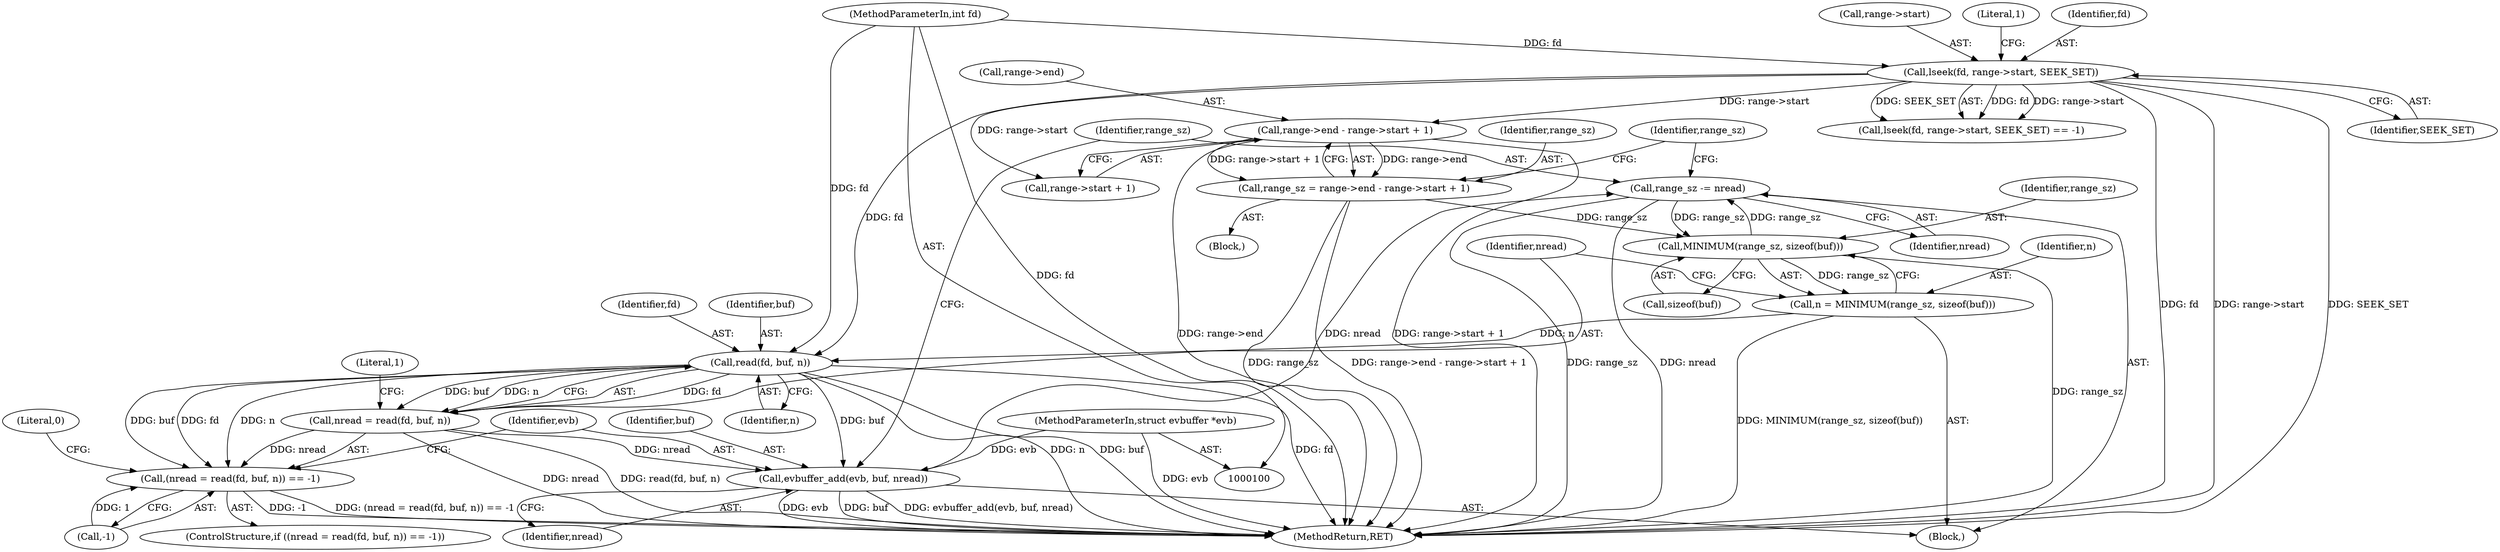 digraph "1_src_142cfc82b932bc211218fbd7bdda8c7ce83f19df@API" {
"1000157" [label="(Call,range_sz -= nread)"];
"1000153" [label="(Call,evbuffer_add(evb, buf, nread))"];
"1000102" [label="(MethodParameterIn,struct evbuffer *evb)"];
"1000145" [label="(Call,read(fd, buf, n))"];
"1000111" [label="(Call,lseek(fd, range->start, SEEK_SET))"];
"1000101" [label="(MethodParameterIn,int fd)"];
"1000135" [label="(Call,n = MINIMUM(range_sz, sizeof(buf)))"];
"1000137" [label="(Call,MINIMUM(range_sz, sizeof(buf)))"];
"1000157" [label="(Call,range_sz -= nread)"];
"1000121" [label="(Call,range_sz = range->end - range->start + 1)"];
"1000123" [label="(Call,range->end - range->start + 1)"];
"1000143" [label="(Call,nread = read(fd, buf, n))"];
"1000142" [label="(Call,(nread = read(fd, buf, n)) == -1)"];
"1000133" [label="(Identifier,range_sz)"];
"1000143" [label="(Call,nread = read(fd, buf, n))"];
"1000116" [label="(Identifier,SEEK_SET)"];
"1000124" [label="(Call,range->end)"];
"1000156" [label="(Identifier,nread)"];
"1000137" [label="(Call,MINIMUM(range_sz, sizeof(buf)))"];
"1000150" [label="(Literal,1)"];
"1000141" [label="(ControlStructure,if ((nread = read(fd, buf, n)) == -1))"];
"1000134" [label="(Block,)"];
"1000118" [label="(Literal,1)"];
"1000123" [label="(Call,range->end - range->start + 1)"];
"1000155" [label="(Identifier,buf)"];
"1000152" [label="(Literal,0)"];
"1000159" [label="(Identifier,nread)"];
"1000142" [label="(Call,(nread = read(fd, buf, n)) == -1)"];
"1000110" [label="(Call,lseek(fd, range->start, SEEK_SET) == -1)"];
"1000162" [label="(MethodReturn,RET)"];
"1000145" [label="(Call,read(fd, buf, n))"];
"1000138" [label="(Identifier,range_sz)"];
"1000157" [label="(Call,range_sz -= nread)"];
"1000127" [label="(Call,range->start + 1)"];
"1000144" [label="(Identifier,nread)"];
"1000135" [label="(Call,n = MINIMUM(range_sz, sizeof(buf)))"];
"1000146" [label="(Identifier,fd)"];
"1000121" [label="(Call,range_sz = range->end - range->start + 1)"];
"1000112" [label="(Identifier,fd)"];
"1000111" [label="(Call,lseek(fd, range->start, SEEK_SET))"];
"1000101" [label="(MethodParameterIn,int fd)"];
"1000139" [label="(Call,sizeof(buf))"];
"1000158" [label="(Identifier,range_sz)"];
"1000148" [label="(Identifier,n)"];
"1000102" [label="(MethodParameterIn,struct evbuffer *evb)"];
"1000153" [label="(Call,evbuffer_add(evb, buf, nread))"];
"1000113" [label="(Call,range->start)"];
"1000149" [label="(Call,-1)"];
"1000154" [label="(Identifier,evb)"];
"1000122" [label="(Identifier,range_sz)"];
"1000147" [label="(Identifier,buf)"];
"1000104" [label="(Block,)"];
"1000136" [label="(Identifier,n)"];
"1000157" -> "1000134"  [label="AST: "];
"1000157" -> "1000159"  [label="CFG: "];
"1000158" -> "1000157"  [label="AST: "];
"1000159" -> "1000157"  [label="AST: "];
"1000133" -> "1000157"  [label="CFG: "];
"1000157" -> "1000162"  [label="DDG: nread"];
"1000157" -> "1000162"  [label="DDG: range_sz"];
"1000157" -> "1000137"  [label="DDG: range_sz"];
"1000153" -> "1000157"  [label="DDG: nread"];
"1000137" -> "1000157"  [label="DDG: range_sz"];
"1000153" -> "1000134"  [label="AST: "];
"1000153" -> "1000156"  [label="CFG: "];
"1000154" -> "1000153"  [label="AST: "];
"1000155" -> "1000153"  [label="AST: "];
"1000156" -> "1000153"  [label="AST: "];
"1000158" -> "1000153"  [label="CFG: "];
"1000153" -> "1000162"  [label="DDG: evb"];
"1000153" -> "1000162"  [label="DDG: buf"];
"1000153" -> "1000162"  [label="DDG: evbuffer_add(evb, buf, nread)"];
"1000102" -> "1000153"  [label="DDG: evb"];
"1000145" -> "1000153"  [label="DDG: buf"];
"1000143" -> "1000153"  [label="DDG: nread"];
"1000102" -> "1000100"  [label="AST: "];
"1000102" -> "1000162"  [label="DDG: evb"];
"1000145" -> "1000143"  [label="AST: "];
"1000145" -> "1000148"  [label="CFG: "];
"1000146" -> "1000145"  [label="AST: "];
"1000147" -> "1000145"  [label="AST: "];
"1000148" -> "1000145"  [label="AST: "];
"1000143" -> "1000145"  [label="CFG: "];
"1000145" -> "1000162"  [label="DDG: fd"];
"1000145" -> "1000162"  [label="DDG: n"];
"1000145" -> "1000162"  [label="DDG: buf"];
"1000145" -> "1000142"  [label="DDG: fd"];
"1000145" -> "1000142"  [label="DDG: buf"];
"1000145" -> "1000142"  [label="DDG: n"];
"1000145" -> "1000143"  [label="DDG: fd"];
"1000145" -> "1000143"  [label="DDG: buf"];
"1000145" -> "1000143"  [label="DDG: n"];
"1000111" -> "1000145"  [label="DDG: fd"];
"1000101" -> "1000145"  [label="DDG: fd"];
"1000135" -> "1000145"  [label="DDG: n"];
"1000111" -> "1000110"  [label="AST: "];
"1000111" -> "1000116"  [label="CFG: "];
"1000112" -> "1000111"  [label="AST: "];
"1000113" -> "1000111"  [label="AST: "];
"1000116" -> "1000111"  [label="AST: "];
"1000118" -> "1000111"  [label="CFG: "];
"1000111" -> "1000162"  [label="DDG: fd"];
"1000111" -> "1000162"  [label="DDG: range->start"];
"1000111" -> "1000162"  [label="DDG: SEEK_SET"];
"1000111" -> "1000110"  [label="DDG: fd"];
"1000111" -> "1000110"  [label="DDG: range->start"];
"1000111" -> "1000110"  [label="DDG: SEEK_SET"];
"1000101" -> "1000111"  [label="DDG: fd"];
"1000111" -> "1000123"  [label="DDG: range->start"];
"1000111" -> "1000127"  [label="DDG: range->start"];
"1000101" -> "1000100"  [label="AST: "];
"1000101" -> "1000162"  [label="DDG: fd"];
"1000135" -> "1000134"  [label="AST: "];
"1000135" -> "1000137"  [label="CFG: "];
"1000136" -> "1000135"  [label="AST: "];
"1000137" -> "1000135"  [label="AST: "];
"1000144" -> "1000135"  [label="CFG: "];
"1000135" -> "1000162"  [label="DDG: MINIMUM(range_sz, sizeof(buf))"];
"1000137" -> "1000135"  [label="DDG: range_sz"];
"1000137" -> "1000139"  [label="CFG: "];
"1000138" -> "1000137"  [label="AST: "];
"1000139" -> "1000137"  [label="AST: "];
"1000137" -> "1000162"  [label="DDG: range_sz"];
"1000121" -> "1000137"  [label="DDG: range_sz"];
"1000121" -> "1000104"  [label="AST: "];
"1000121" -> "1000123"  [label="CFG: "];
"1000122" -> "1000121"  [label="AST: "];
"1000123" -> "1000121"  [label="AST: "];
"1000133" -> "1000121"  [label="CFG: "];
"1000121" -> "1000162"  [label="DDG: range->end - range->start + 1"];
"1000121" -> "1000162"  [label="DDG: range_sz"];
"1000123" -> "1000121"  [label="DDG: range->end"];
"1000123" -> "1000121"  [label="DDG: range->start + 1"];
"1000123" -> "1000127"  [label="CFG: "];
"1000124" -> "1000123"  [label="AST: "];
"1000127" -> "1000123"  [label="AST: "];
"1000123" -> "1000162"  [label="DDG: range->end"];
"1000123" -> "1000162"  [label="DDG: range->start + 1"];
"1000143" -> "1000142"  [label="AST: "];
"1000144" -> "1000143"  [label="AST: "];
"1000150" -> "1000143"  [label="CFG: "];
"1000143" -> "1000162"  [label="DDG: nread"];
"1000143" -> "1000162"  [label="DDG: read(fd, buf, n)"];
"1000143" -> "1000142"  [label="DDG: nread"];
"1000142" -> "1000141"  [label="AST: "];
"1000142" -> "1000149"  [label="CFG: "];
"1000149" -> "1000142"  [label="AST: "];
"1000152" -> "1000142"  [label="CFG: "];
"1000154" -> "1000142"  [label="CFG: "];
"1000142" -> "1000162"  [label="DDG: (nread = read(fd, buf, n)) == -1"];
"1000142" -> "1000162"  [label="DDG: -1"];
"1000149" -> "1000142"  [label="DDG: 1"];
}
